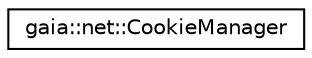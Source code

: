 digraph G
{
  edge [fontname="Helvetica",fontsize="10",labelfontname="Helvetica",labelfontsize="10"];
  node [fontname="Helvetica",fontsize="10",shape=record];
  rankdir=LR;
  Node1 [label="gaia::net::CookieManager",height=0.2,width=0.4,color="black", fillcolor="white", style="filled",URL="$da/dac/classgaia_1_1net_1_1_cookie_manager.html",tooltip="The class CacheManager often use to store cookies."];
}
